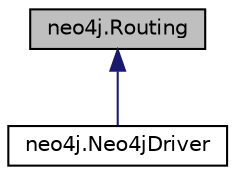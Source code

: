 digraph "neo4j.Routing"
{
 // LATEX_PDF_SIZE
  edge [fontname="Helvetica",fontsize="10",labelfontname="Helvetica",labelfontsize="10"];
  node [fontname="Helvetica",fontsize="10",shape=record];
  Node1 [label="neo4j.Routing",height=0.2,width=0.4,color="black", fillcolor="grey75", style="filled", fontcolor="black",tooltip=" "];
  Node1 -> Node2 [dir="back",color="midnightblue",fontsize="10",style="solid"];
  Node2 [label="neo4j.Neo4jDriver",height=0.2,width=0.4,color="black", fillcolor="white", style="filled",URL="$classneo4j_1_1_neo4j_driver.html",tooltip=" "];
}
